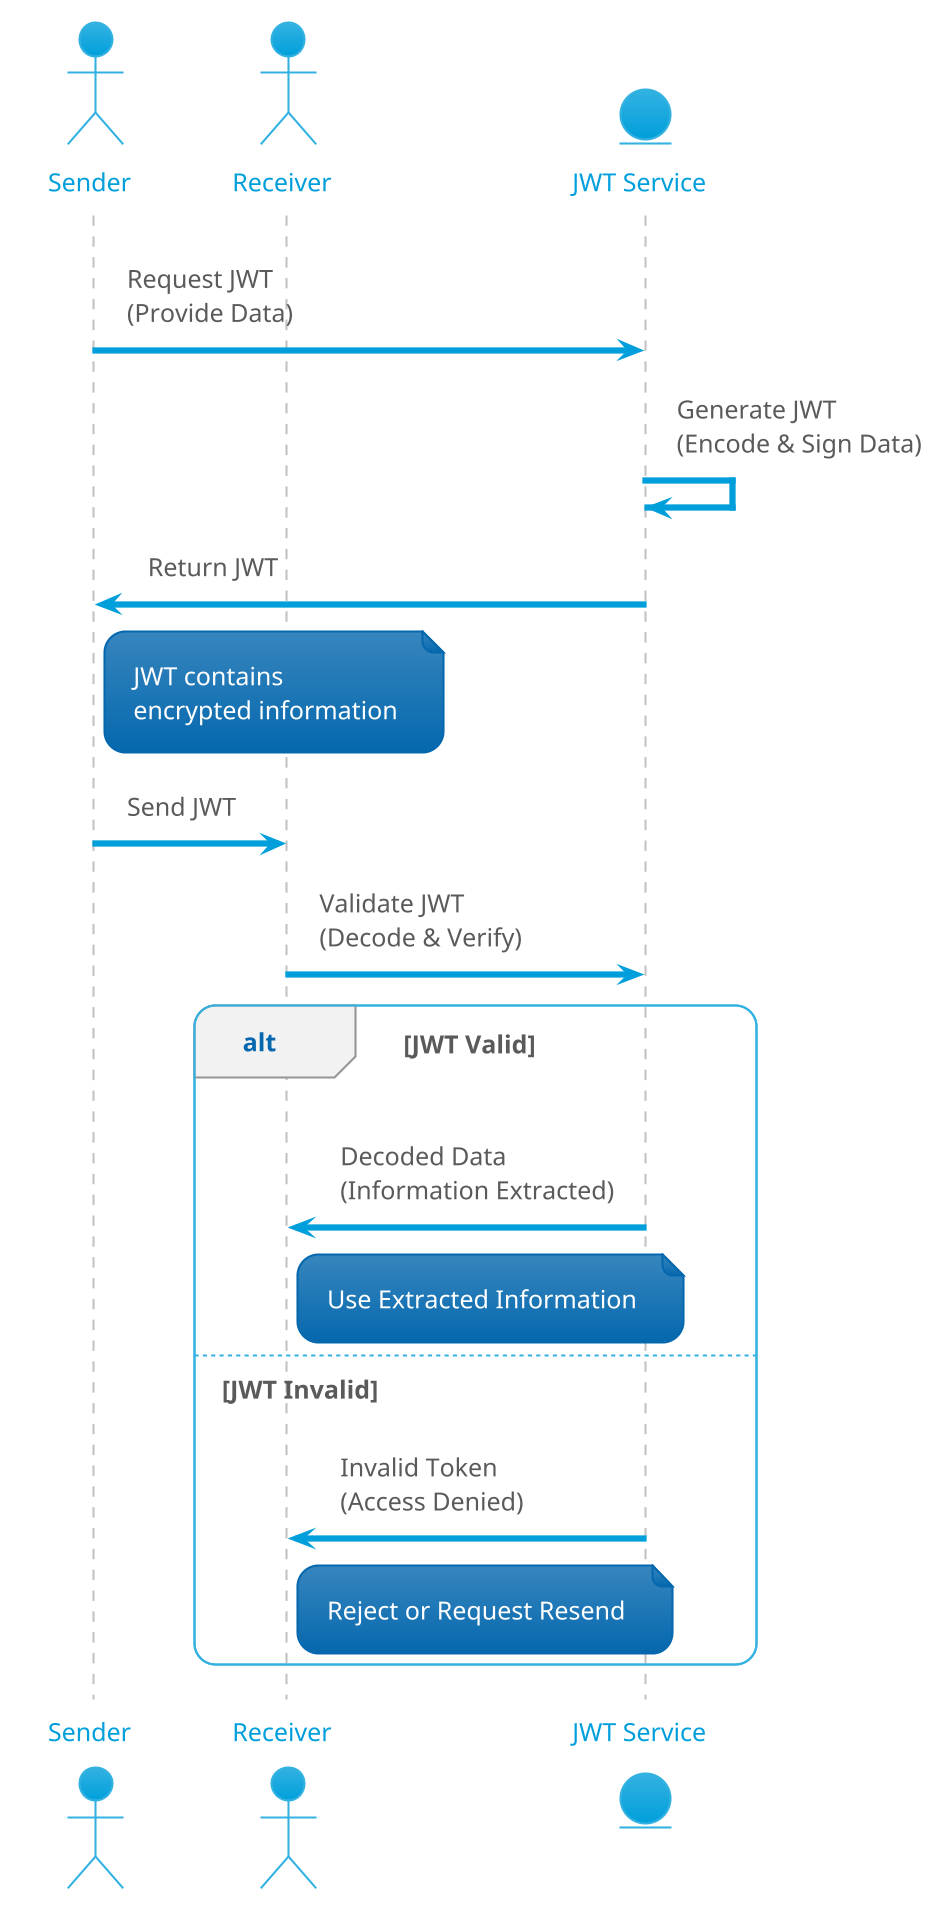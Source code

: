 @startuml
!theme bluegray
hide circle

scale 2

skinparam backgroundColor white


actor "Sender" as Sender
actor "Receiver" as Receiver
entity "JWT Service" as JWTService


Sender -> JWTService : Request JWT\n(Provide Data)
JWTService -> JWTService : Generate JWT\n(Encode & Sign Data)
JWTService -> Sender : Return JWT

note right of Sender : JWT contains\nencrypted information
Sender -> Receiver : Send JWT

Receiver -> JWTService : Validate JWT\n(Decode & Verify)
alt JWT Valid
    JWTService -> Receiver : Decoded Data\n(Information Extracted)
    note right of Receiver : Use Extracted Information
else JWT Invalid
    JWTService -> Receiver : Invalid Token\n(Access Denied)
    note right of Receiver : Reject or Request Resend
end
@enduml
